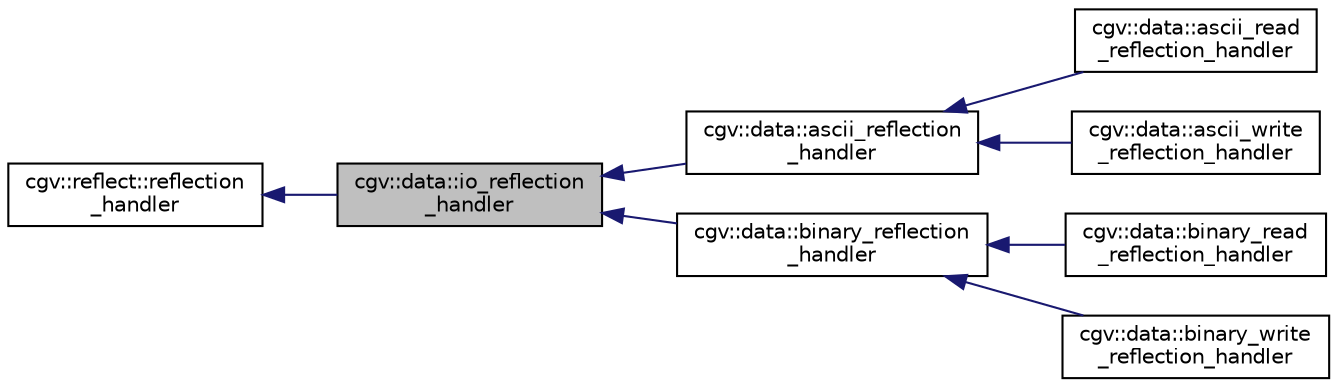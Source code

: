 digraph "cgv::data::io_reflection_handler"
{
  bgcolor="transparent";
  edge [fontname="Helvetica",fontsize="10",labelfontname="Helvetica",labelfontsize="10"];
  node [fontname="Helvetica",fontsize="10",shape=record];
  rankdir="LR";
  Node1 [label="cgv::data::io_reflection\l_handler",height=0.2,width=0.4,color="black", fillcolor="grey75", style="filled", fontcolor="black"];
  Node2 -> Node1 [dir="back",color="midnightblue",fontsize="10",style="solid",fontname="Helvetica"];
  Node2 [label="cgv::reflect::reflection\l_handler",height=0.2,width=0.4,color="black",URL="$a00210.html"];
  Node1 -> Node3 [dir="back",color="midnightblue",fontsize="10",style="solid",fontname="Helvetica"];
  Node3 [label="cgv::data::ascii_reflection\l_handler",height=0.2,width=0.4,color="black",URL="$a00057.html"];
  Node3 -> Node4 [dir="back",color="midnightblue",fontsize="10",style="solid",fontname="Helvetica"];
  Node4 [label="cgv::data::ascii_read\l_reflection_handler",height=0.2,width=0.4,color="black",URL="$a00056.html"];
  Node3 -> Node5 [dir="back",color="midnightblue",fontsize="10",style="solid",fontname="Helvetica"];
  Node5 [label="cgv::data::ascii_write\l_reflection_handler",height=0.2,width=0.4,color="black",URL="$a00058.html"];
  Node1 -> Node6 [dir="back",color="midnightblue",fontsize="10",style="solid",fontname="Helvetica"];
  Node6 [label="cgv::data::binary_reflection\l_handler",height=0.2,width=0.4,color="black",URL="$a00060.html"];
  Node6 -> Node7 [dir="back",color="midnightblue",fontsize="10",style="solid",fontname="Helvetica"];
  Node7 [label="cgv::data::binary_read\l_reflection_handler",height=0.2,width=0.4,color="black",URL="$a00059.html"];
  Node6 -> Node8 [dir="back",color="midnightblue",fontsize="10",style="solid",fontname="Helvetica"];
  Node8 [label="cgv::data::binary_write\l_reflection_handler",height=0.2,width=0.4,color="black",URL="$a00061.html"];
}
